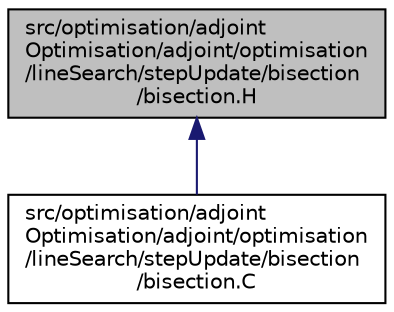 digraph "src/optimisation/adjointOptimisation/adjoint/optimisation/lineSearch/stepUpdate/bisection/bisection.H"
{
  bgcolor="transparent";
  edge [fontname="Helvetica",fontsize="10",labelfontname="Helvetica",labelfontsize="10"];
  node [fontname="Helvetica",fontsize="10",shape=record];
  Node1 [label="src/optimisation/adjoint\lOptimisation/adjoint/optimisation\l/lineSearch/stepUpdate/bisection\l/bisection.H",height=0.2,width=0.4,color="black", fillcolor="grey75", style="filled" fontcolor="black"];
  Node1 -> Node2 [dir="back",color="midnightblue",fontsize="10",style="solid",fontname="Helvetica"];
  Node2 [label="src/optimisation/adjoint\lOptimisation/adjoint/optimisation\l/lineSearch/stepUpdate/bisection\l/bisection.C",height=0.2,width=0.4,color="black",URL="$bisection_8C.html"];
}
